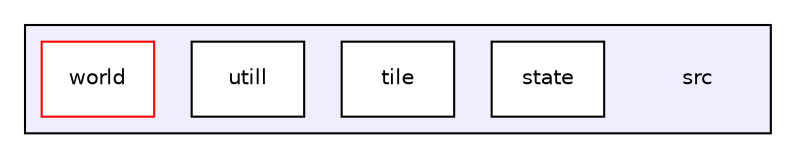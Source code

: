 digraph "src" {
  compound=true
  node [ fontsize="10", fontname="Helvetica"];
  edge [ labelfontsize="10", labelfontname="Helvetica"];
  subgraph clusterdir_db4ae1ede856068f3450d8ab27bc9e6a {
    graph [ bgcolor="#eeeeff", pencolor="black", label="" URL="dir_db4ae1ede856068f3450d8ab27bc9e6a.html"];
    dir_db4ae1ede856068f3450d8ab27bc9e6a [shape=plaintext label="src"];
    dir_63fad7b922e43532d885e3849a6b8a0c [shape=box label="state" color="black" fillcolor="white" style="filled" URL="dir_63fad7b922e43532d885e3849a6b8a0c.html"];
    dir_525ee08ebf697d18cde0265b9865a069 [shape=box label="tile" color="black" fillcolor="white" style="filled" URL="dir_525ee08ebf697d18cde0265b9865a069.html"];
    dir_6796a2d654187f9e29d641b29177a07f [shape=box label="utill" color="black" fillcolor="white" style="filled" URL="dir_6796a2d654187f9e29d641b29177a07f.html"];
    dir_2069bf6d6dd6e414796f3f544bacd284 [shape=box label="world" color="red" fillcolor="white" style="filled" URL="dir_2069bf6d6dd6e414796f3f544bacd284.html"];
  }
}
